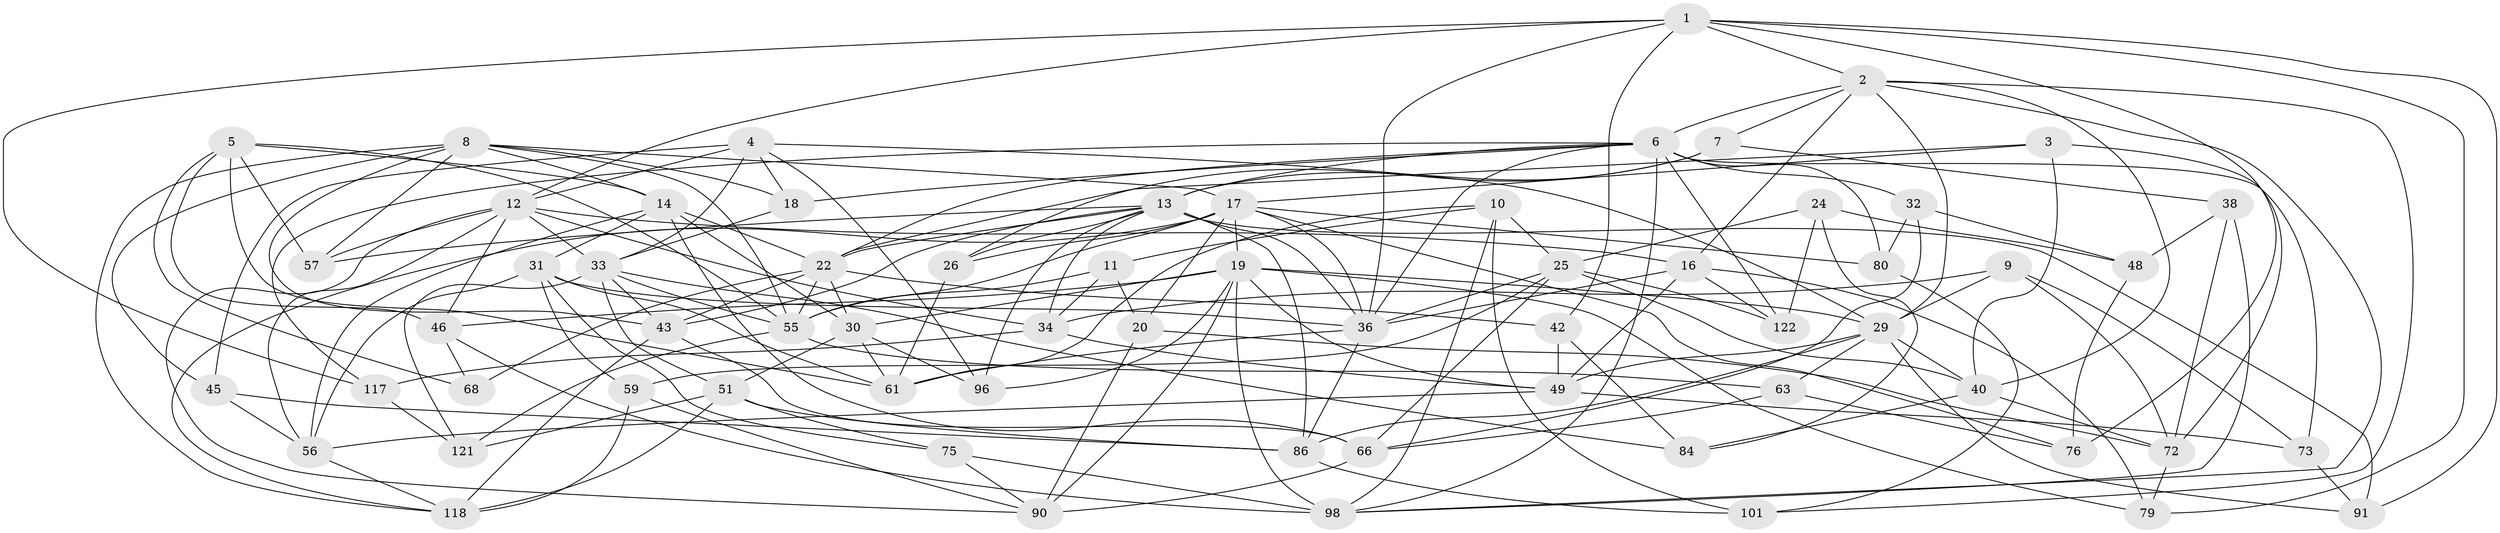 // original degree distribution, {4: 1.0}
// Generated by graph-tools (version 1.1) at 2025/16/03/09/25 04:16:13]
// undirected, 64 vertices, 183 edges
graph export_dot {
graph [start="1"]
  node [color=gray90,style=filled];
  1 [super="+41+28"];
  2 [super="+23+70"];
  3;
  4 [super="+107"];
  5 [super="+53"];
  6 [super="+85+111+74+35"];
  7;
  8 [super="+109+99"];
  9;
  10 [super="+69"];
  11;
  12 [super="+92+93"];
  13 [super="+110+15+27"];
  14 [super="+50"];
  16 [super="+127"];
  17 [super="+37+126"];
  18;
  19 [super="+58"];
  20;
  22 [super="+77+67+87"];
  24;
  25 [super="+112+65"];
  26;
  29 [super="+64+39"];
  30 [super="+44"];
  31 [super="+97"];
  32;
  33 [super="+78+54"];
  34 [super="+52"];
  36 [super="+71"];
  38;
  40 [super="+128"];
  42;
  43 [super="+119"];
  45;
  46 [super="+47"];
  48;
  49 [super="+106+60"];
  51 [super="+113"];
  55 [super="+82"];
  56 [super="+115"];
  57;
  59;
  61 [super="+83"];
  63;
  66 [super="+108"];
  68;
  72 [super="+124"];
  73 [super="+104"];
  75;
  76;
  79;
  80;
  84;
  86 [super="+120"];
  90 [super="+95"];
  91;
  96;
  98 [super="+103+129"];
  101;
  117;
  118 [super="+123"];
  121;
  122;
  1 -- 79;
  1 -- 2;
  1 -- 42;
  1 -- 12;
  1 -- 36;
  1 -- 91;
  1 -- 76;
  1 -- 117;
  2 -- 101;
  2 -- 29;
  2 -- 40;
  2 -- 98;
  2 -- 7;
  2 -- 16;
  2 -- 6;
  3 -- 17;
  3 -- 40;
  3 -- 72;
  3 -- 22;
  4 -- 33;
  4 -- 29;
  4 -- 12;
  4 -- 96;
  4 -- 18;
  4 -- 45;
  5 -- 57;
  5 -- 61;
  5 -- 55;
  5 -- 68;
  5 -- 46;
  5 -- 14;
  6 -- 36;
  6 -- 117;
  6 -- 80;
  6 -- 73 [weight=3];
  6 -- 22 [weight=2];
  6 -- 13;
  6 -- 98;
  6 -- 122;
  6 -- 32;
  6 -- 18;
  7 -- 13;
  7 -- 26;
  7 -- 38;
  8 -- 18;
  8 -- 43;
  8 -- 45;
  8 -- 14;
  8 -- 57;
  8 -- 17;
  8 -- 118;
  8 -- 55;
  9 -- 73;
  9 -- 29;
  9 -- 72;
  9 -- 34;
  10 -- 11;
  10 -- 25 [weight=2];
  10 -- 101;
  10 -- 61;
  10 -- 98;
  11 -- 20;
  11 -- 34;
  11 -- 55;
  12 -- 34;
  12 -- 57;
  12 -- 56;
  12 -- 90;
  12 -- 46 [weight=2];
  12 -- 16;
  12 -- 33;
  13 -- 43;
  13 -- 91;
  13 -- 86;
  13 -- 96;
  13 -- 36 [weight=2];
  13 -- 22;
  13 -- 26;
  13 -- 57;
  13 -- 34;
  14 -- 66;
  14 -- 22 [weight=2];
  14 -- 30;
  14 -- 31;
  14 -- 56;
  16 -- 122;
  16 -- 79;
  16 -- 49;
  16 -- 36;
  17 -- 26;
  17 -- 80;
  17 -- 20;
  17 -- 118;
  17 -- 36;
  17 -- 76;
  17 -- 55;
  17 -- 19;
  18 -- 33;
  19 -- 30;
  19 -- 79;
  19 -- 90;
  19 -- 96;
  19 -- 49;
  19 -- 98 [weight=2];
  19 -- 29;
  19 -- 46;
  20 -- 90;
  20 -- 72;
  22 -- 42;
  22 -- 68 [weight=2];
  22 -- 30;
  22 -- 55;
  22 -- 43;
  24 -- 122;
  24 -- 25;
  24 -- 84;
  24 -- 48;
  25 -- 66;
  25 -- 59;
  25 -- 40;
  25 -- 122;
  25 -- 36;
  26 -- 61;
  29 -- 91;
  29 -- 63;
  29 -- 49 [weight=2];
  29 -- 40;
  29 -- 86;
  30 -- 96;
  30 -- 51;
  30 -- 61;
  31 -- 56;
  31 -- 75;
  31 -- 36;
  31 -- 59;
  31 -- 61;
  32 -- 48;
  32 -- 80;
  32 -- 66;
  33 -- 121;
  33 -- 51;
  33 -- 84;
  33 -- 43;
  33 -- 55;
  34 -- 117;
  34 -- 49;
  36 -- 61;
  36 -- 86;
  38 -- 48;
  38 -- 72;
  38 -- 98;
  40 -- 84;
  40 -- 72;
  42 -- 84;
  42 -- 49;
  43 -- 66;
  43 -- 118;
  45 -- 86;
  45 -- 56;
  46 -- 68;
  46 -- 98;
  48 -- 76;
  49 -- 73;
  49 -- 56;
  51 -- 121;
  51 -- 75;
  51 -- 86;
  51 -- 118;
  55 -- 63;
  55 -- 121;
  56 -- 118;
  59 -- 90;
  59 -- 118;
  63 -- 76;
  63 -- 66;
  66 -- 90;
  72 -- 79;
  73 -- 91;
  75 -- 90;
  75 -- 98;
  80 -- 101;
  86 -- 101;
  117 -- 121;
}
